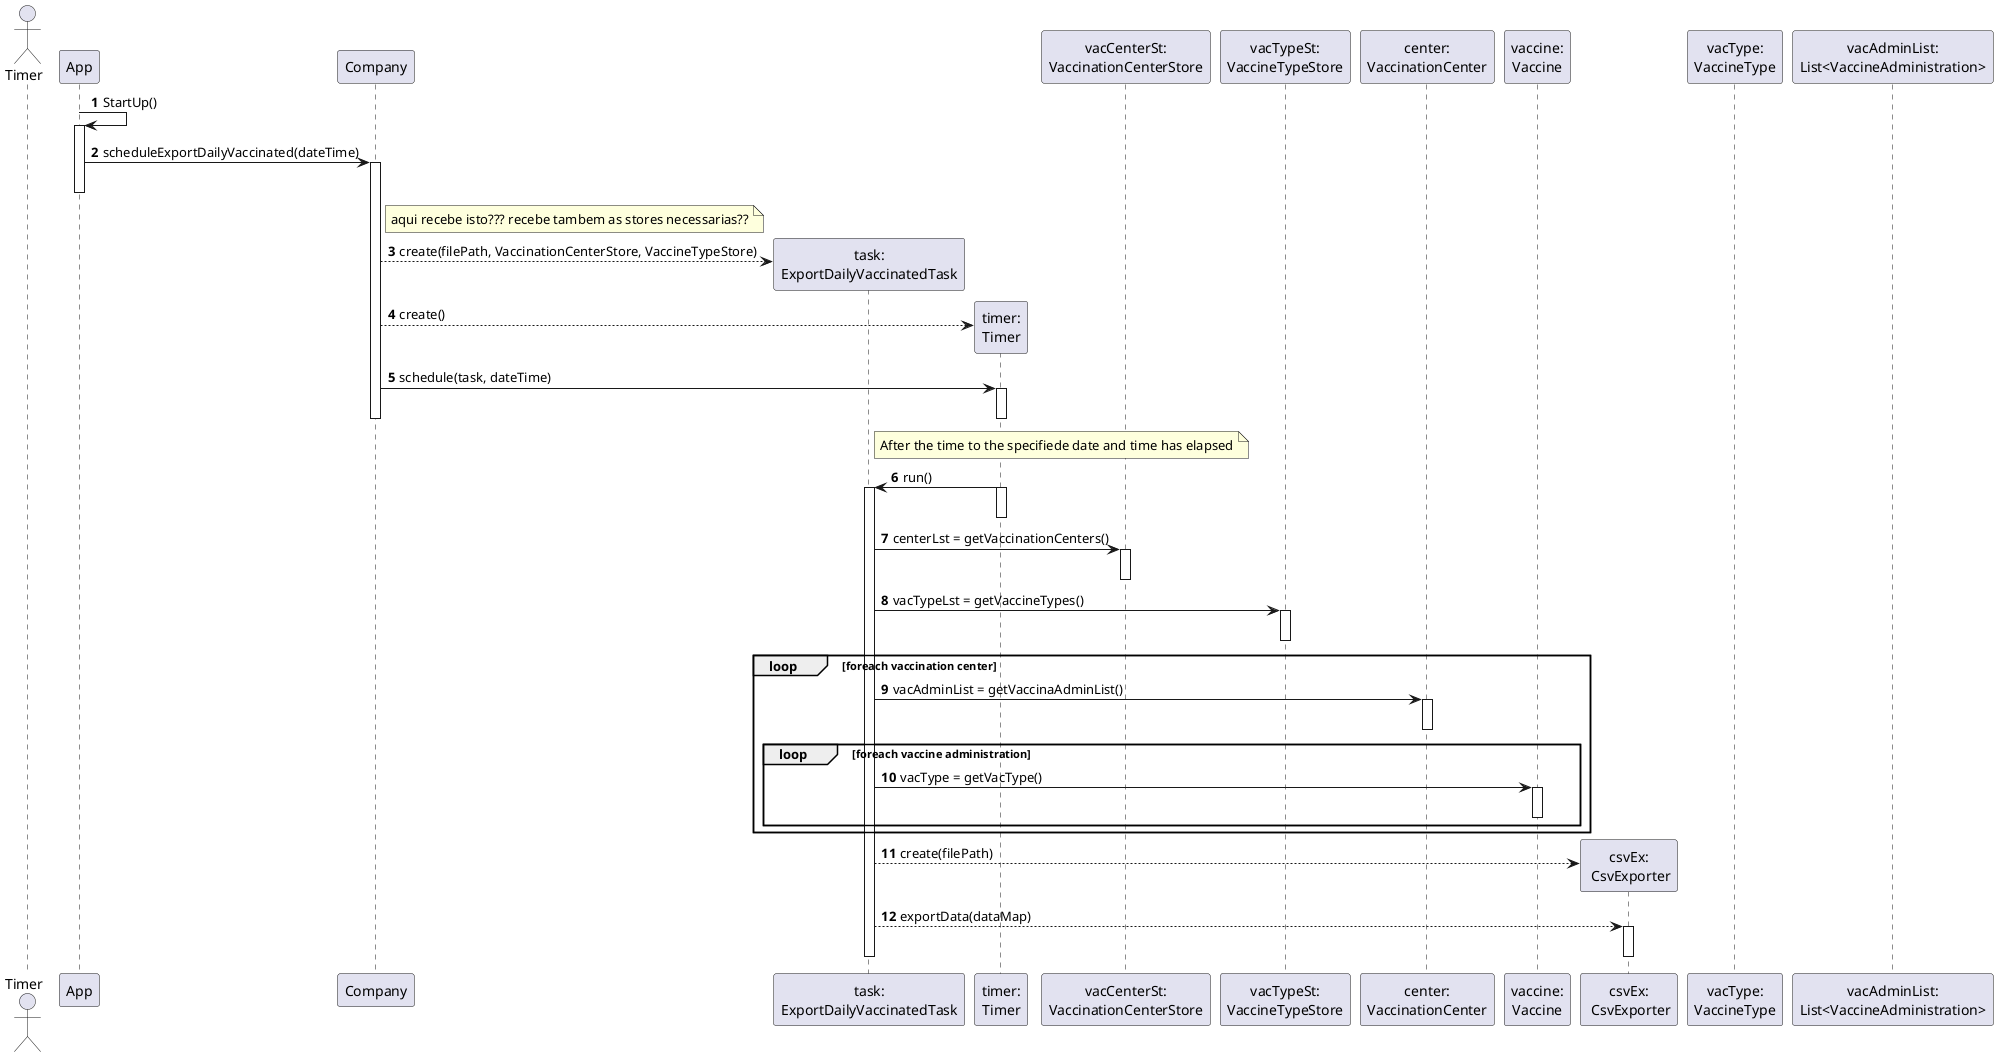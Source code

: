 @startuml
autonumber
'hide footbox
actor "Timer" as ACTOR

participant "App" as APP
participant "Company" as COMP
participant "task:\nExportDailyVaccinatedTask" as TASK
participant "timer:\nTimer" as TIMER
participant "vacCenterSt:\nVaccinationCenterStore" as VCST
participant "vacTypeSt:\nVaccineTypeStore" as VTST
participant "center:\nVaccinationCenter" as CENTER
participant "vaccine:\nVaccine" as VAC
participant "csvEx:\n CsvExporter" as CSVEX
participant "vacType:\nVaccineType" as VACTYPE
participant "vacAdminList:\nList<VaccineAdministration>" as VALST



APP -> APP : StartUp()
activate APP
    APP -> COMP : scheduleExportDailyVaccinated(dateTime)
    activate COMP

    deactivate APP

        note right of COMP
            aqui recebe isto??? recebe tambem as stores necessarias??
        end note 
        COMP --> TASK ** : create(filePath, VaccinationCenterStore, VaccineTypeStore)

        COMP --> TIMER ** : create()

        COMP -> TIMER : schedule(task, dateTime)
        activate TIMER
        deactivate TIMER

        note right TASK 
            After the time to the specifiede date and time has elapsed
        end note 
        
    deactivate COMP

        TIMER -> TASK : run()
        activate TIMER
        deactivate TIMER
        activate TASK
            TASK -> VCST : centerLst = getVaccinationCenters()
            activate VCST
            deactivate VCST

            TASK -> VTST : vacTypeLst = getVaccineTypes()
            activate VTST
            deactivate VTST

            loop foreach vaccination center
                TASK -> CENTER : vacAdminList = getVaccinaAdminList()
                activate CENTER
                deactivate CENTER

                loop foreach vaccine administration
                    TASK -> VAC : vacType = getVacType()
                    activate VAC
                    deactivate VAC
                end
            end

            TASK --> CSVEX ** : create(filePath)
            TASK --> CSVEX : exportData(dataMap)
            activate CSVEX
            deactivate CSVEX

        deactivate TASK




@enduml 